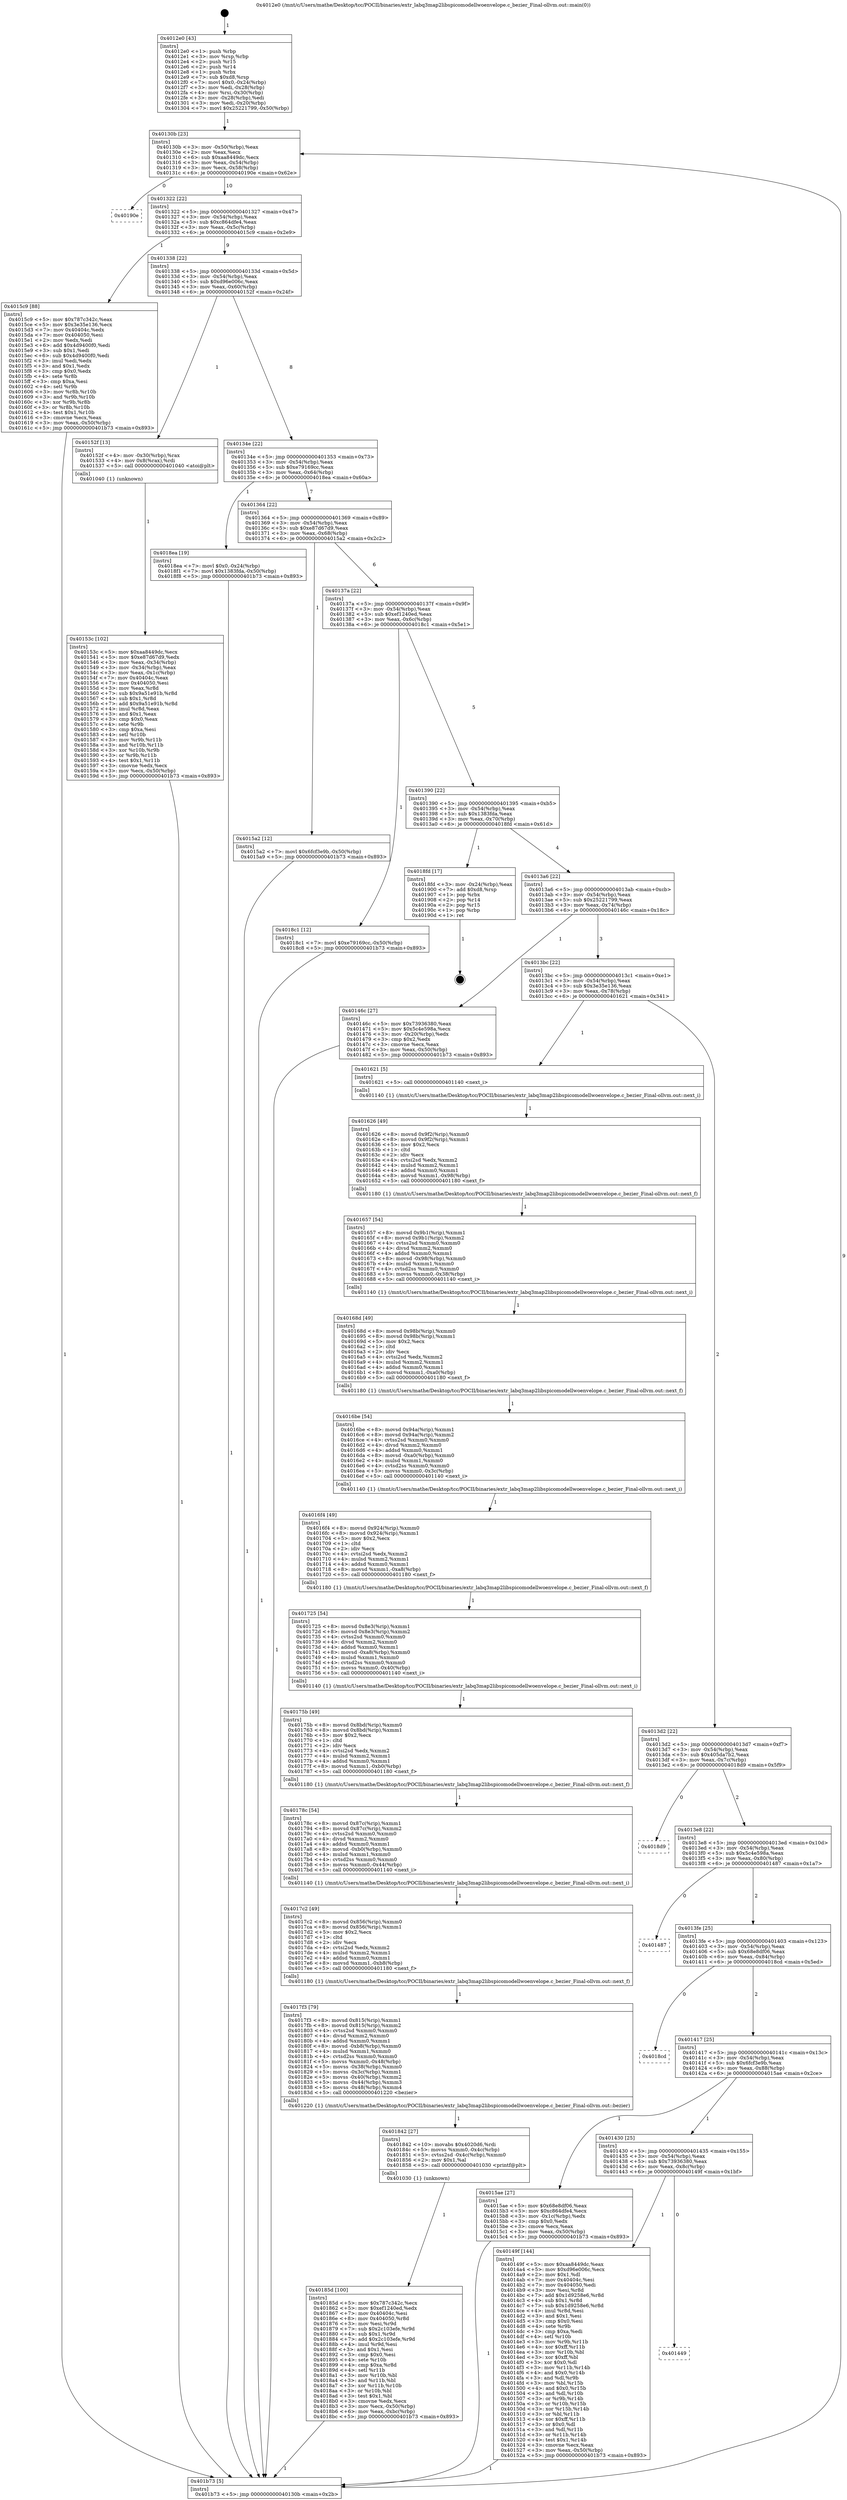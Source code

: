 digraph "0x4012e0" {
  label = "0x4012e0 (/mnt/c/Users/mathe/Desktop/tcc/POCII/binaries/extr_labq3map2libspicomodellwoenvelope.c_bezier_Final-ollvm.out::main(0))"
  labelloc = "t"
  node[shape=record]

  Entry [label="",width=0.3,height=0.3,shape=circle,fillcolor=black,style=filled]
  "0x40130b" [label="{
     0x40130b [23]\l
     | [instrs]\l
     &nbsp;&nbsp;0x40130b \<+3\>: mov -0x50(%rbp),%eax\l
     &nbsp;&nbsp;0x40130e \<+2\>: mov %eax,%ecx\l
     &nbsp;&nbsp;0x401310 \<+6\>: sub $0xaa8449dc,%ecx\l
     &nbsp;&nbsp;0x401316 \<+3\>: mov %eax,-0x54(%rbp)\l
     &nbsp;&nbsp;0x401319 \<+3\>: mov %ecx,-0x58(%rbp)\l
     &nbsp;&nbsp;0x40131c \<+6\>: je 000000000040190e \<main+0x62e\>\l
  }"]
  "0x40190e" [label="{
     0x40190e\l
  }", style=dashed]
  "0x401322" [label="{
     0x401322 [22]\l
     | [instrs]\l
     &nbsp;&nbsp;0x401322 \<+5\>: jmp 0000000000401327 \<main+0x47\>\l
     &nbsp;&nbsp;0x401327 \<+3\>: mov -0x54(%rbp),%eax\l
     &nbsp;&nbsp;0x40132a \<+5\>: sub $0xc864dfe4,%eax\l
     &nbsp;&nbsp;0x40132f \<+3\>: mov %eax,-0x5c(%rbp)\l
     &nbsp;&nbsp;0x401332 \<+6\>: je 00000000004015c9 \<main+0x2e9\>\l
  }"]
  Exit [label="",width=0.3,height=0.3,shape=circle,fillcolor=black,style=filled,peripheries=2]
  "0x4015c9" [label="{
     0x4015c9 [88]\l
     | [instrs]\l
     &nbsp;&nbsp;0x4015c9 \<+5\>: mov $0x787c342c,%eax\l
     &nbsp;&nbsp;0x4015ce \<+5\>: mov $0x3e35e136,%ecx\l
     &nbsp;&nbsp;0x4015d3 \<+7\>: mov 0x40404c,%edx\l
     &nbsp;&nbsp;0x4015da \<+7\>: mov 0x404050,%esi\l
     &nbsp;&nbsp;0x4015e1 \<+2\>: mov %edx,%edi\l
     &nbsp;&nbsp;0x4015e3 \<+6\>: add $0x4d9400f0,%edi\l
     &nbsp;&nbsp;0x4015e9 \<+3\>: sub $0x1,%edi\l
     &nbsp;&nbsp;0x4015ec \<+6\>: sub $0x4d9400f0,%edi\l
     &nbsp;&nbsp;0x4015f2 \<+3\>: imul %edi,%edx\l
     &nbsp;&nbsp;0x4015f5 \<+3\>: and $0x1,%edx\l
     &nbsp;&nbsp;0x4015f8 \<+3\>: cmp $0x0,%edx\l
     &nbsp;&nbsp;0x4015fb \<+4\>: sete %r8b\l
     &nbsp;&nbsp;0x4015ff \<+3\>: cmp $0xa,%esi\l
     &nbsp;&nbsp;0x401602 \<+4\>: setl %r9b\l
     &nbsp;&nbsp;0x401606 \<+3\>: mov %r8b,%r10b\l
     &nbsp;&nbsp;0x401609 \<+3\>: and %r9b,%r10b\l
     &nbsp;&nbsp;0x40160c \<+3\>: xor %r9b,%r8b\l
     &nbsp;&nbsp;0x40160f \<+3\>: or %r8b,%r10b\l
     &nbsp;&nbsp;0x401612 \<+4\>: test $0x1,%r10b\l
     &nbsp;&nbsp;0x401616 \<+3\>: cmovne %ecx,%eax\l
     &nbsp;&nbsp;0x401619 \<+3\>: mov %eax,-0x50(%rbp)\l
     &nbsp;&nbsp;0x40161c \<+5\>: jmp 0000000000401b73 \<main+0x893\>\l
  }"]
  "0x401338" [label="{
     0x401338 [22]\l
     | [instrs]\l
     &nbsp;&nbsp;0x401338 \<+5\>: jmp 000000000040133d \<main+0x5d\>\l
     &nbsp;&nbsp;0x40133d \<+3\>: mov -0x54(%rbp),%eax\l
     &nbsp;&nbsp;0x401340 \<+5\>: sub $0xd96e006c,%eax\l
     &nbsp;&nbsp;0x401345 \<+3\>: mov %eax,-0x60(%rbp)\l
     &nbsp;&nbsp;0x401348 \<+6\>: je 000000000040152f \<main+0x24f\>\l
  }"]
  "0x40185d" [label="{
     0x40185d [100]\l
     | [instrs]\l
     &nbsp;&nbsp;0x40185d \<+5\>: mov $0x787c342c,%ecx\l
     &nbsp;&nbsp;0x401862 \<+5\>: mov $0xef1240ed,%edx\l
     &nbsp;&nbsp;0x401867 \<+7\>: mov 0x40404c,%esi\l
     &nbsp;&nbsp;0x40186e \<+8\>: mov 0x404050,%r8d\l
     &nbsp;&nbsp;0x401876 \<+3\>: mov %esi,%r9d\l
     &nbsp;&nbsp;0x401879 \<+7\>: sub $0x2c103efe,%r9d\l
     &nbsp;&nbsp;0x401880 \<+4\>: sub $0x1,%r9d\l
     &nbsp;&nbsp;0x401884 \<+7\>: add $0x2c103efe,%r9d\l
     &nbsp;&nbsp;0x40188b \<+4\>: imul %r9d,%esi\l
     &nbsp;&nbsp;0x40188f \<+3\>: and $0x1,%esi\l
     &nbsp;&nbsp;0x401892 \<+3\>: cmp $0x0,%esi\l
     &nbsp;&nbsp;0x401895 \<+4\>: sete %r10b\l
     &nbsp;&nbsp;0x401899 \<+4\>: cmp $0xa,%r8d\l
     &nbsp;&nbsp;0x40189d \<+4\>: setl %r11b\l
     &nbsp;&nbsp;0x4018a1 \<+3\>: mov %r10b,%bl\l
     &nbsp;&nbsp;0x4018a4 \<+3\>: and %r11b,%bl\l
     &nbsp;&nbsp;0x4018a7 \<+3\>: xor %r11b,%r10b\l
     &nbsp;&nbsp;0x4018aa \<+3\>: or %r10b,%bl\l
     &nbsp;&nbsp;0x4018ad \<+3\>: test $0x1,%bl\l
     &nbsp;&nbsp;0x4018b0 \<+3\>: cmovne %edx,%ecx\l
     &nbsp;&nbsp;0x4018b3 \<+3\>: mov %ecx,-0x50(%rbp)\l
     &nbsp;&nbsp;0x4018b6 \<+6\>: mov %eax,-0xbc(%rbp)\l
     &nbsp;&nbsp;0x4018bc \<+5\>: jmp 0000000000401b73 \<main+0x893\>\l
  }"]
  "0x40152f" [label="{
     0x40152f [13]\l
     | [instrs]\l
     &nbsp;&nbsp;0x40152f \<+4\>: mov -0x30(%rbp),%rax\l
     &nbsp;&nbsp;0x401533 \<+4\>: mov 0x8(%rax),%rdi\l
     &nbsp;&nbsp;0x401537 \<+5\>: call 0000000000401040 \<atoi@plt\>\l
     | [calls]\l
     &nbsp;&nbsp;0x401040 \{1\} (unknown)\l
  }"]
  "0x40134e" [label="{
     0x40134e [22]\l
     | [instrs]\l
     &nbsp;&nbsp;0x40134e \<+5\>: jmp 0000000000401353 \<main+0x73\>\l
     &nbsp;&nbsp;0x401353 \<+3\>: mov -0x54(%rbp),%eax\l
     &nbsp;&nbsp;0x401356 \<+5\>: sub $0xe79169cc,%eax\l
     &nbsp;&nbsp;0x40135b \<+3\>: mov %eax,-0x64(%rbp)\l
     &nbsp;&nbsp;0x40135e \<+6\>: je 00000000004018ea \<main+0x60a\>\l
  }"]
  "0x401842" [label="{
     0x401842 [27]\l
     | [instrs]\l
     &nbsp;&nbsp;0x401842 \<+10\>: movabs $0x4020d6,%rdi\l
     &nbsp;&nbsp;0x40184c \<+5\>: movss %xmm0,-0x4c(%rbp)\l
     &nbsp;&nbsp;0x401851 \<+5\>: cvtss2sd -0x4c(%rbp),%xmm0\l
     &nbsp;&nbsp;0x401856 \<+2\>: mov $0x1,%al\l
     &nbsp;&nbsp;0x401858 \<+5\>: call 0000000000401030 \<printf@plt\>\l
     | [calls]\l
     &nbsp;&nbsp;0x401030 \{1\} (unknown)\l
  }"]
  "0x4018ea" [label="{
     0x4018ea [19]\l
     | [instrs]\l
     &nbsp;&nbsp;0x4018ea \<+7\>: movl $0x0,-0x24(%rbp)\l
     &nbsp;&nbsp;0x4018f1 \<+7\>: movl $0x1383fda,-0x50(%rbp)\l
     &nbsp;&nbsp;0x4018f8 \<+5\>: jmp 0000000000401b73 \<main+0x893\>\l
  }"]
  "0x401364" [label="{
     0x401364 [22]\l
     | [instrs]\l
     &nbsp;&nbsp;0x401364 \<+5\>: jmp 0000000000401369 \<main+0x89\>\l
     &nbsp;&nbsp;0x401369 \<+3\>: mov -0x54(%rbp),%eax\l
     &nbsp;&nbsp;0x40136c \<+5\>: sub $0xe87d67d9,%eax\l
     &nbsp;&nbsp;0x401371 \<+3\>: mov %eax,-0x68(%rbp)\l
     &nbsp;&nbsp;0x401374 \<+6\>: je 00000000004015a2 \<main+0x2c2\>\l
  }"]
  "0x4017f3" [label="{
     0x4017f3 [79]\l
     | [instrs]\l
     &nbsp;&nbsp;0x4017f3 \<+8\>: movsd 0x815(%rip),%xmm1\l
     &nbsp;&nbsp;0x4017fb \<+8\>: movsd 0x815(%rip),%xmm2\l
     &nbsp;&nbsp;0x401803 \<+4\>: cvtss2sd %xmm0,%xmm0\l
     &nbsp;&nbsp;0x401807 \<+4\>: divsd %xmm2,%xmm0\l
     &nbsp;&nbsp;0x40180b \<+4\>: addsd %xmm0,%xmm1\l
     &nbsp;&nbsp;0x40180f \<+8\>: movsd -0xb8(%rbp),%xmm0\l
     &nbsp;&nbsp;0x401817 \<+4\>: mulsd %xmm1,%xmm0\l
     &nbsp;&nbsp;0x40181b \<+4\>: cvtsd2ss %xmm0,%xmm0\l
     &nbsp;&nbsp;0x40181f \<+5\>: movss %xmm0,-0x48(%rbp)\l
     &nbsp;&nbsp;0x401824 \<+5\>: movss -0x38(%rbp),%xmm0\l
     &nbsp;&nbsp;0x401829 \<+5\>: movss -0x3c(%rbp),%xmm1\l
     &nbsp;&nbsp;0x40182e \<+5\>: movss -0x40(%rbp),%xmm2\l
     &nbsp;&nbsp;0x401833 \<+5\>: movss -0x44(%rbp),%xmm3\l
     &nbsp;&nbsp;0x401838 \<+5\>: movss -0x48(%rbp),%xmm4\l
     &nbsp;&nbsp;0x40183d \<+5\>: call 0000000000401220 \<bezier\>\l
     | [calls]\l
     &nbsp;&nbsp;0x401220 \{1\} (/mnt/c/Users/mathe/Desktop/tcc/POCII/binaries/extr_labq3map2libspicomodellwoenvelope.c_bezier_Final-ollvm.out::bezier)\l
  }"]
  "0x4015a2" [label="{
     0x4015a2 [12]\l
     | [instrs]\l
     &nbsp;&nbsp;0x4015a2 \<+7\>: movl $0x6fcf3e9b,-0x50(%rbp)\l
     &nbsp;&nbsp;0x4015a9 \<+5\>: jmp 0000000000401b73 \<main+0x893\>\l
  }"]
  "0x40137a" [label="{
     0x40137a [22]\l
     | [instrs]\l
     &nbsp;&nbsp;0x40137a \<+5\>: jmp 000000000040137f \<main+0x9f\>\l
     &nbsp;&nbsp;0x40137f \<+3\>: mov -0x54(%rbp),%eax\l
     &nbsp;&nbsp;0x401382 \<+5\>: sub $0xef1240ed,%eax\l
     &nbsp;&nbsp;0x401387 \<+3\>: mov %eax,-0x6c(%rbp)\l
     &nbsp;&nbsp;0x40138a \<+6\>: je 00000000004018c1 \<main+0x5e1\>\l
  }"]
  "0x4017c2" [label="{
     0x4017c2 [49]\l
     | [instrs]\l
     &nbsp;&nbsp;0x4017c2 \<+8\>: movsd 0x856(%rip),%xmm0\l
     &nbsp;&nbsp;0x4017ca \<+8\>: movsd 0x856(%rip),%xmm1\l
     &nbsp;&nbsp;0x4017d2 \<+5\>: mov $0x2,%ecx\l
     &nbsp;&nbsp;0x4017d7 \<+1\>: cltd\l
     &nbsp;&nbsp;0x4017d8 \<+2\>: idiv %ecx\l
     &nbsp;&nbsp;0x4017da \<+4\>: cvtsi2sd %edx,%xmm2\l
     &nbsp;&nbsp;0x4017de \<+4\>: mulsd %xmm2,%xmm1\l
     &nbsp;&nbsp;0x4017e2 \<+4\>: addsd %xmm0,%xmm1\l
     &nbsp;&nbsp;0x4017e6 \<+8\>: movsd %xmm1,-0xb8(%rbp)\l
     &nbsp;&nbsp;0x4017ee \<+5\>: call 0000000000401180 \<next_f\>\l
     | [calls]\l
     &nbsp;&nbsp;0x401180 \{1\} (/mnt/c/Users/mathe/Desktop/tcc/POCII/binaries/extr_labq3map2libspicomodellwoenvelope.c_bezier_Final-ollvm.out::next_f)\l
  }"]
  "0x4018c1" [label="{
     0x4018c1 [12]\l
     | [instrs]\l
     &nbsp;&nbsp;0x4018c1 \<+7\>: movl $0xe79169cc,-0x50(%rbp)\l
     &nbsp;&nbsp;0x4018c8 \<+5\>: jmp 0000000000401b73 \<main+0x893\>\l
  }"]
  "0x401390" [label="{
     0x401390 [22]\l
     | [instrs]\l
     &nbsp;&nbsp;0x401390 \<+5\>: jmp 0000000000401395 \<main+0xb5\>\l
     &nbsp;&nbsp;0x401395 \<+3\>: mov -0x54(%rbp),%eax\l
     &nbsp;&nbsp;0x401398 \<+5\>: sub $0x1383fda,%eax\l
     &nbsp;&nbsp;0x40139d \<+3\>: mov %eax,-0x70(%rbp)\l
     &nbsp;&nbsp;0x4013a0 \<+6\>: je 00000000004018fd \<main+0x61d\>\l
  }"]
  "0x40178c" [label="{
     0x40178c [54]\l
     | [instrs]\l
     &nbsp;&nbsp;0x40178c \<+8\>: movsd 0x87c(%rip),%xmm1\l
     &nbsp;&nbsp;0x401794 \<+8\>: movsd 0x87c(%rip),%xmm2\l
     &nbsp;&nbsp;0x40179c \<+4\>: cvtss2sd %xmm0,%xmm0\l
     &nbsp;&nbsp;0x4017a0 \<+4\>: divsd %xmm2,%xmm0\l
     &nbsp;&nbsp;0x4017a4 \<+4\>: addsd %xmm0,%xmm1\l
     &nbsp;&nbsp;0x4017a8 \<+8\>: movsd -0xb0(%rbp),%xmm0\l
     &nbsp;&nbsp;0x4017b0 \<+4\>: mulsd %xmm1,%xmm0\l
     &nbsp;&nbsp;0x4017b4 \<+4\>: cvtsd2ss %xmm0,%xmm0\l
     &nbsp;&nbsp;0x4017b8 \<+5\>: movss %xmm0,-0x44(%rbp)\l
     &nbsp;&nbsp;0x4017bd \<+5\>: call 0000000000401140 \<next_i\>\l
     | [calls]\l
     &nbsp;&nbsp;0x401140 \{1\} (/mnt/c/Users/mathe/Desktop/tcc/POCII/binaries/extr_labq3map2libspicomodellwoenvelope.c_bezier_Final-ollvm.out::next_i)\l
  }"]
  "0x4018fd" [label="{
     0x4018fd [17]\l
     | [instrs]\l
     &nbsp;&nbsp;0x4018fd \<+3\>: mov -0x24(%rbp),%eax\l
     &nbsp;&nbsp;0x401900 \<+7\>: add $0xd8,%rsp\l
     &nbsp;&nbsp;0x401907 \<+1\>: pop %rbx\l
     &nbsp;&nbsp;0x401908 \<+2\>: pop %r14\l
     &nbsp;&nbsp;0x40190a \<+2\>: pop %r15\l
     &nbsp;&nbsp;0x40190c \<+1\>: pop %rbp\l
     &nbsp;&nbsp;0x40190d \<+1\>: ret\l
  }"]
  "0x4013a6" [label="{
     0x4013a6 [22]\l
     | [instrs]\l
     &nbsp;&nbsp;0x4013a6 \<+5\>: jmp 00000000004013ab \<main+0xcb\>\l
     &nbsp;&nbsp;0x4013ab \<+3\>: mov -0x54(%rbp),%eax\l
     &nbsp;&nbsp;0x4013ae \<+5\>: sub $0x25221799,%eax\l
     &nbsp;&nbsp;0x4013b3 \<+3\>: mov %eax,-0x74(%rbp)\l
     &nbsp;&nbsp;0x4013b6 \<+6\>: je 000000000040146c \<main+0x18c\>\l
  }"]
  "0x40175b" [label="{
     0x40175b [49]\l
     | [instrs]\l
     &nbsp;&nbsp;0x40175b \<+8\>: movsd 0x8bd(%rip),%xmm0\l
     &nbsp;&nbsp;0x401763 \<+8\>: movsd 0x8bd(%rip),%xmm1\l
     &nbsp;&nbsp;0x40176b \<+5\>: mov $0x2,%ecx\l
     &nbsp;&nbsp;0x401770 \<+1\>: cltd\l
     &nbsp;&nbsp;0x401771 \<+2\>: idiv %ecx\l
     &nbsp;&nbsp;0x401773 \<+4\>: cvtsi2sd %edx,%xmm2\l
     &nbsp;&nbsp;0x401777 \<+4\>: mulsd %xmm2,%xmm1\l
     &nbsp;&nbsp;0x40177b \<+4\>: addsd %xmm0,%xmm1\l
     &nbsp;&nbsp;0x40177f \<+8\>: movsd %xmm1,-0xb0(%rbp)\l
     &nbsp;&nbsp;0x401787 \<+5\>: call 0000000000401180 \<next_f\>\l
     | [calls]\l
     &nbsp;&nbsp;0x401180 \{1\} (/mnt/c/Users/mathe/Desktop/tcc/POCII/binaries/extr_labq3map2libspicomodellwoenvelope.c_bezier_Final-ollvm.out::next_f)\l
  }"]
  "0x40146c" [label="{
     0x40146c [27]\l
     | [instrs]\l
     &nbsp;&nbsp;0x40146c \<+5\>: mov $0x73936380,%eax\l
     &nbsp;&nbsp;0x401471 \<+5\>: mov $0x5c4e598a,%ecx\l
     &nbsp;&nbsp;0x401476 \<+3\>: mov -0x20(%rbp),%edx\l
     &nbsp;&nbsp;0x401479 \<+3\>: cmp $0x2,%edx\l
     &nbsp;&nbsp;0x40147c \<+3\>: cmovne %ecx,%eax\l
     &nbsp;&nbsp;0x40147f \<+3\>: mov %eax,-0x50(%rbp)\l
     &nbsp;&nbsp;0x401482 \<+5\>: jmp 0000000000401b73 \<main+0x893\>\l
  }"]
  "0x4013bc" [label="{
     0x4013bc [22]\l
     | [instrs]\l
     &nbsp;&nbsp;0x4013bc \<+5\>: jmp 00000000004013c1 \<main+0xe1\>\l
     &nbsp;&nbsp;0x4013c1 \<+3\>: mov -0x54(%rbp),%eax\l
     &nbsp;&nbsp;0x4013c4 \<+5\>: sub $0x3e35e136,%eax\l
     &nbsp;&nbsp;0x4013c9 \<+3\>: mov %eax,-0x78(%rbp)\l
     &nbsp;&nbsp;0x4013cc \<+6\>: je 0000000000401621 \<main+0x341\>\l
  }"]
  "0x401b73" [label="{
     0x401b73 [5]\l
     | [instrs]\l
     &nbsp;&nbsp;0x401b73 \<+5\>: jmp 000000000040130b \<main+0x2b\>\l
  }"]
  "0x4012e0" [label="{
     0x4012e0 [43]\l
     | [instrs]\l
     &nbsp;&nbsp;0x4012e0 \<+1\>: push %rbp\l
     &nbsp;&nbsp;0x4012e1 \<+3\>: mov %rsp,%rbp\l
     &nbsp;&nbsp;0x4012e4 \<+2\>: push %r15\l
     &nbsp;&nbsp;0x4012e6 \<+2\>: push %r14\l
     &nbsp;&nbsp;0x4012e8 \<+1\>: push %rbx\l
     &nbsp;&nbsp;0x4012e9 \<+7\>: sub $0xd8,%rsp\l
     &nbsp;&nbsp;0x4012f0 \<+7\>: movl $0x0,-0x24(%rbp)\l
     &nbsp;&nbsp;0x4012f7 \<+3\>: mov %edi,-0x28(%rbp)\l
     &nbsp;&nbsp;0x4012fa \<+4\>: mov %rsi,-0x30(%rbp)\l
     &nbsp;&nbsp;0x4012fe \<+3\>: mov -0x28(%rbp),%edi\l
     &nbsp;&nbsp;0x401301 \<+3\>: mov %edi,-0x20(%rbp)\l
     &nbsp;&nbsp;0x401304 \<+7\>: movl $0x25221799,-0x50(%rbp)\l
  }"]
  "0x401725" [label="{
     0x401725 [54]\l
     | [instrs]\l
     &nbsp;&nbsp;0x401725 \<+8\>: movsd 0x8e3(%rip),%xmm1\l
     &nbsp;&nbsp;0x40172d \<+8\>: movsd 0x8e3(%rip),%xmm2\l
     &nbsp;&nbsp;0x401735 \<+4\>: cvtss2sd %xmm0,%xmm0\l
     &nbsp;&nbsp;0x401739 \<+4\>: divsd %xmm2,%xmm0\l
     &nbsp;&nbsp;0x40173d \<+4\>: addsd %xmm0,%xmm1\l
     &nbsp;&nbsp;0x401741 \<+8\>: movsd -0xa8(%rbp),%xmm0\l
     &nbsp;&nbsp;0x401749 \<+4\>: mulsd %xmm1,%xmm0\l
     &nbsp;&nbsp;0x40174d \<+4\>: cvtsd2ss %xmm0,%xmm0\l
     &nbsp;&nbsp;0x401751 \<+5\>: movss %xmm0,-0x40(%rbp)\l
     &nbsp;&nbsp;0x401756 \<+5\>: call 0000000000401140 \<next_i\>\l
     | [calls]\l
     &nbsp;&nbsp;0x401140 \{1\} (/mnt/c/Users/mathe/Desktop/tcc/POCII/binaries/extr_labq3map2libspicomodellwoenvelope.c_bezier_Final-ollvm.out::next_i)\l
  }"]
  "0x401621" [label="{
     0x401621 [5]\l
     | [instrs]\l
     &nbsp;&nbsp;0x401621 \<+5\>: call 0000000000401140 \<next_i\>\l
     | [calls]\l
     &nbsp;&nbsp;0x401140 \{1\} (/mnt/c/Users/mathe/Desktop/tcc/POCII/binaries/extr_labq3map2libspicomodellwoenvelope.c_bezier_Final-ollvm.out::next_i)\l
  }"]
  "0x4013d2" [label="{
     0x4013d2 [22]\l
     | [instrs]\l
     &nbsp;&nbsp;0x4013d2 \<+5\>: jmp 00000000004013d7 \<main+0xf7\>\l
     &nbsp;&nbsp;0x4013d7 \<+3\>: mov -0x54(%rbp),%eax\l
     &nbsp;&nbsp;0x4013da \<+5\>: sub $0x405da7b2,%eax\l
     &nbsp;&nbsp;0x4013df \<+3\>: mov %eax,-0x7c(%rbp)\l
     &nbsp;&nbsp;0x4013e2 \<+6\>: je 00000000004018d9 \<main+0x5f9\>\l
  }"]
  "0x4016f4" [label="{
     0x4016f4 [49]\l
     | [instrs]\l
     &nbsp;&nbsp;0x4016f4 \<+8\>: movsd 0x924(%rip),%xmm0\l
     &nbsp;&nbsp;0x4016fc \<+8\>: movsd 0x924(%rip),%xmm1\l
     &nbsp;&nbsp;0x401704 \<+5\>: mov $0x2,%ecx\l
     &nbsp;&nbsp;0x401709 \<+1\>: cltd\l
     &nbsp;&nbsp;0x40170a \<+2\>: idiv %ecx\l
     &nbsp;&nbsp;0x40170c \<+4\>: cvtsi2sd %edx,%xmm2\l
     &nbsp;&nbsp;0x401710 \<+4\>: mulsd %xmm2,%xmm1\l
     &nbsp;&nbsp;0x401714 \<+4\>: addsd %xmm0,%xmm1\l
     &nbsp;&nbsp;0x401718 \<+8\>: movsd %xmm1,-0xa8(%rbp)\l
     &nbsp;&nbsp;0x401720 \<+5\>: call 0000000000401180 \<next_f\>\l
     | [calls]\l
     &nbsp;&nbsp;0x401180 \{1\} (/mnt/c/Users/mathe/Desktop/tcc/POCII/binaries/extr_labq3map2libspicomodellwoenvelope.c_bezier_Final-ollvm.out::next_f)\l
  }"]
  "0x4018d9" [label="{
     0x4018d9\l
  }", style=dashed]
  "0x4013e8" [label="{
     0x4013e8 [22]\l
     | [instrs]\l
     &nbsp;&nbsp;0x4013e8 \<+5\>: jmp 00000000004013ed \<main+0x10d\>\l
     &nbsp;&nbsp;0x4013ed \<+3\>: mov -0x54(%rbp),%eax\l
     &nbsp;&nbsp;0x4013f0 \<+5\>: sub $0x5c4e598a,%eax\l
     &nbsp;&nbsp;0x4013f5 \<+3\>: mov %eax,-0x80(%rbp)\l
     &nbsp;&nbsp;0x4013f8 \<+6\>: je 0000000000401487 \<main+0x1a7\>\l
  }"]
  "0x4016be" [label="{
     0x4016be [54]\l
     | [instrs]\l
     &nbsp;&nbsp;0x4016be \<+8\>: movsd 0x94a(%rip),%xmm1\l
     &nbsp;&nbsp;0x4016c6 \<+8\>: movsd 0x94a(%rip),%xmm2\l
     &nbsp;&nbsp;0x4016ce \<+4\>: cvtss2sd %xmm0,%xmm0\l
     &nbsp;&nbsp;0x4016d2 \<+4\>: divsd %xmm2,%xmm0\l
     &nbsp;&nbsp;0x4016d6 \<+4\>: addsd %xmm0,%xmm1\l
     &nbsp;&nbsp;0x4016da \<+8\>: movsd -0xa0(%rbp),%xmm0\l
     &nbsp;&nbsp;0x4016e2 \<+4\>: mulsd %xmm1,%xmm0\l
     &nbsp;&nbsp;0x4016e6 \<+4\>: cvtsd2ss %xmm0,%xmm0\l
     &nbsp;&nbsp;0x4016ea \<+5\>: movss %xmm0,-0x3c(%rbp)\l
     &nbsp;&nbsp;0x4016ef \<+5\>: call 0000000000401140 \<next_i\>\l
     | [calls]\l
     &nbsp;&nbsp;0x401140 \{1\} (/mnt/c/Users/mathe/Desktop/tcc/POCII/binaries/extr_labq3map2libspicomodellwoenvelope.c_bezier_Final-ollvm.out::next_i)\l
  }"]
  "0x401487" [label="{
     0x401487\l
  }", style=dashed]
  "0x4013fe" [label="{
     0x4013fe [25]\l
     | [instrs]\l
     &nbsp;&nbsp;0x4013fe \<+5\>: jmp 0000000000401403 \<main+0x123\>\l
     &nbsp;&nbsp;0x401403 \<+3\>: mov -0x54(%rbp),%eax\l
     &nbsp;&nbsp;0x401406 \<+5\>: sub $0x68e8df06,%eax\l
     &nbsp;&nbsp;0x40140b \<+6\>: mov %eax,-0x84(%rbp)\l
     &nbsp;&nbsp;0x401411 \<+6\>: je 00000000004018cd \<main+0x5ed\>\l
  }"]
  "0x40168d" [label="{
     0x40168d [49]\l
     | [instrs]\l
     &nbsp;&nbsp;0x40168d \<+8\>: movsd 0x98b(%rip),%xmm0\l
     &nbsp;&nbsp;0x401695 \<+8\>: movsd 0x98b(%rip),%xmm1\l
     &nbsp;&nbsp;0x40169d \<+5\>: mov $0x2,%ecx\l
     &nbsp;&nbsp;0x4016a2 \<+1\>: cltd\l
     &nbsp;&nbsp;0x4016a3 \<+2\>: idiv %ecx\l
     &nbsp;&nbsp;0x4016a5 \<+4\>: cvtsi2sd %edx,%xmm2\l
     &nbsp;&nbsp;0x4016a9 \<+4\>: mulsd %xmm2,%xmm1\l
     &nbsp;&nbsp;0x4016ad \<+4\>: addsd %xmm0,%xmm1\l
     &nbsp;&nbsp;0x4016b1 \<+8\>: movsd %xmm1,-0xa0(%rbp)\l
     &nbsp;&nbsp;0x4016b9 \<+5\>: call 0000000000401180 \<next_f\>\l
     | [calls]\l
     &nbsp;&nbsp;0x401180 \{1\} (/mnt/c/Users/mathe/Desktop/tcc/POCII/binaries/extr_labq3map2libspicomodellwoenvelope.c_bezier_Final-ollvm.out::next_f)\l
  }"]
  "0x4018cd" [label="{
     0x4018cd\l
  }", style=dashed]
  "0x401417" [label="{
     0x401417 [25]\l
     | [instrs]\l
     &nbsp;&nbsp;0x401417 \<+5\>: jmp 000000000040141c \<main+0x13c\>\l
     &nbsp;&nbsp;0x40141c \<+3\>: mov -0x54(%rbp),%eax\l
     &nbsp;&nbsp;0x40141f \<+5\>: sub $0x6fcf3e9b,%eax\l
     &nbsp;&nbsp;0x401424 \<+6\>: mov %eax,-0x88(%rbp)\l
     &nbsp;&nbsp;0x40142a \<+6\>: je 00000000004015ae \<main+0x2ce\>\l
  }"]
  "0x401657" [label="{
     0x401657 [54]\l
     | [instrs]\l
     &nbsp;&nbsp;0x401657 \<+8\>: movsd 0x9b1(%rip),%xmm1\l
     &nbsp;&nbsp;0x40165f \<+8\>: movsd 0x9b1(%rip),%xmm2\l
     &nbsp;&nbsp;0x401667 \<+4\>: cvtss2sd %xmm0,%xmm0\l
     &nbsp;&nbsp;0x40166b \<+4\>: divsd %xmm2,%xmm0\l
     &nbsp;&nbsp;0x40166f \<+4\>: addsd %xmm0,%xmm1\l
     &nbsp;&nbsp;0x401673 \<+8\>: movsd -0x98(%rbp),%xmm0\l
     &nbsp;&nbsp;0x40167b \<+4\>: mulsd %xmm1,%xmm0\l
     &nbsp;&nbsp;0x40167f \<+4\>: cvtsd2ss %xmm0,%xmm0\l
     &nbsp;&nbsp;0x401683 \<+5\>: movss %xmm0,-0x38(%rbp)\l
     &nbsp;&nbsp;0x401688 \<+5\>: call 0000000000401140 \<next_i\>\l
     | [calls]\l
     &nbsp;&nbsp;0x401140 \{1\} (/mnt/c/Users/mathe/Desktop/tcc/POCII/binaries/extr_labq3map2libspicomodellwoenvelope.c_bezier_Final-ollvm.out::next_i)\l
  }"]
  "0x4015ae" [label="{
     0x4015ae [27]\l
     | [instrs]\l
     &nbsp;&nbsp;0x4015ae \<+5\>: mov $0x68e8df06,%eax\l
     &nbsp;&nbsp;0x4015b3 \<+5\>: mov $0xc864dfe4,%ecx\l
     &nbsp;&nbsp;0x4015b8 \<+3\>: mov -0x1c(%rbp),%edx\l
     &nbsp;&nbsp;0x4015bb \<+3\>: cmp $0x0,%edx\l
     &nbsp;&nbsp;0x4015be \<+3\>: cmove %ecx,%eax\l
     &nbsp;&nbsp;0x4015c1 \<+3\>: mov %eax,-0x50(%rbp)\l
     &nbsp;&nbsp;0x4015c4 \<+5\>: jmp 0000000000401b73 \<main+0x893\>\l
  }"]
  "0x401430" [label="{
     0x401430 [25]\l
     | [instrs]\l
     &nbsp;&nbsp;0x401430 \<+5\>: jmp 0000000000401435 \<main+0x155\>\l
     &nbsp;&nbsp;0x401435 \<+3\>: mov -0x54(%rbp),%eax\l
     &nbsp;&nbsp;0x401438 \<+5\>: sub $0x73936380,%eax\l
     &nbsp;&nbsp;0x40143d \<+6\>: mov %eax,-0x8c(%rbp)\l
     &nbsp;&nbsp;0x401443 \<+6\>: je 000000000040149f \<main+0x1bf\>\l
  }"]
  "0x401626" [label="{
     0x401626 [49]\l
     | [instrs]\l
     &nbsp;&nbsp;0x401626 \<+8\>: movsd 0x9f2(%rip),%xmm0\l
     &nbsp;&nbsp;0x40162e \<+8\>: movsd 0x9f2(%rip),%xmm1\l
     &nbsp;&nbsp;0x401636 \<+5\>: mov $0x2,%ecx\l
     &nbsp;&nbsp;0x40163b \<+1\>: cltd\l
     &nbsp;&nbsp;0x40163c \<+2\>: idiv %ecx\l
     &nbsp;&nbsp;0x40163e \<+4\>: cvtsi2sd %edx,%xmm2\l
     &nbsp;&nbsp;0x401642 \<+4\>: mulsd %xmm2,%xmm1\l
     &nbsp;&nbsp;0x401646 \<+4\>: addsd %xmm0,%xmm1\l
     &nbsp;&nbsp;0x40164a \<+8\>: movsd %xmm1,-0x98(%rbp)\l
     &nbsp;&nbsp;0x401652 \<+5\>: call 0000000000401180 \<next_f\>\l
     | [calls]\l
     &nbsp;&nbsp;0x401180 \{1\} (/mnt/c/Users/mathe/Desktop/tcc/POCII/binaries/extr_labq3map2libspicomodellwoenvelope.c_bezier_Final-ollvm.out::next_f)\l
  }"]
  "0x40149f" [label="{
     0x40149f [144]\l
     | [instrs]\l
     &nbsp;&nbsp;0x40149f \<+5\>: mov $0xaa8449dc,%eax\l
     &nbsp;&nbsp;0x4014a4 \<+5\>: mov $0xd96e006c,%ecx\l
     &nbsp;&nbsp;0x4014a9 \<+2\>: mov $0x1,%dl\l
     &nbsp;&nbsp;0x4014ab \<+7\>: mov 0x40404c,%esi\l
     &nbsp;&nbsp;0x4014b2 \<+7\>: mov 0x404050,%edi\l
     &nbsp;&nbsp;0x4014b9 \<+3\>: mov %esi,%r8d\l
     &nbsp;&nbsp;0x4014bc \<+7\>: add $0x1d9258e6,%r8d\l
     &nbsp;&nbsp;0x4014c3 \<+4\>: sub $0x1,%r8d\l
     &nbsp;&nbsp;0x4014c7 \<+7\>: sub $0x1d9258e6,%r8d\l
     &nbsp;&nbsp;0x4014ce \<+4\>: imul %r8d,%esi\l
     &nbsp;&nbsp;0x4014d2 \<+3\>: and $0x1,%esi\l
     &nbsp;&nbsp;0x4014d5 \<+3\>: cmp $0x0,%esi\l
     &nbsp;&nbsp;0x4014d8 \<+4\>: sete %r9b\l
     &nbsp;&nbsp;0x4014dc \<+3\>: cmp $0xa,%edi\l
     &nbsp;&nbsp;0x4014df \<+4\>: setl %r10b\l
     &nbsp;&nbsp;0x4014e3 \<+3\>: mov %r9b,%r11b\l
     &nbsp;&nbsp;0x4014e6 \<+4\>: xor $0xff,%r11b\l
     &nbsp;&nbsp;0x4014ea \<+3\>: mov %r10b,%bl\l
     &nbsp;&nbsp;0x4014ed \<+3\>: xor $0xff,%bl\l
     &nbsp;&nbsp;0x4014f0 \<+3\>: xor $0x0,%dl\l
     &nbsp;&nbsp;0x4014f3 \<+3\>: mov %r11b,%r14b\l
     &nbsp;&nbsp;0x4014f6 \<+4\>: and $0x0,%r14b\l
     &nbsp;&nbsp;0x4014fa \<+3\>: and %dl,%r9b\l
     &nbsp;&nbsp;0x4014fd \<+3\>: mov %bl,%r15b\l
     &nbsp;&nbsp;0x401500 \<+4\>: and $0x0,%r15b\l
     &nbsp;&nbsp;0x401504 \<+3\>: and %dl,%r10b\l
     &nbsp;&nbsp;0x401507 \<+3\>: or %r9b,%r14b\l
     &nbsp;&nbsp;0x40150a \<+3\>: or %r10b,%r15b\l
     &nbsp;&nbsp;0x40150d \<+3\>: xor %r15b,%r14b\l
     &nbsp;&nbsp;0x401510 \<+3\>: or %bl,%r11b\l
     &nbsp;&nbsp;0x401513 \<+4\>: xor $0xff,%r11b\l
     &nbsp;&nbsp;0x401517 \<+3\>: or $0x0,%dl\l
     &nbsp;&nbsp;0x40151a \<+3\>: and %dl,%r11b\l
     &nbsp;&nbsp;0x40151d \<+3\>: or %r11b,%r14b\l
     &nbsp;&nbsp;0x401520 \<+4\>: test $0x1,%r14b\l
     &nbsp;&nbsp;0x401524 \<+3\>: cmovne %ecx,%eax\l
     &nbsp;&nbsp;0x401527 \<+3\>: mov %eax,-0x50(%rbp)\l
     &nbsp;&nbsp;0x40152a \<+5\>: jmp 0000000000401b73 \<main+0x893\>\l
  }"]
  "0x401449" [label="{
     0x401449\l
  }", style=dashed]
  "0x40153c" [label="{
     0x40153c [102]\l
     | [instrs]\l
     &nbsp;&nbsp;0x40153c \<+5\>: mov $0xaa8449dc,%ecx\l
     &nbsp;&nbsp;0x401541 \<+5\>: mov $0xe87d67d9,%edx\l
     &nbsp;&nbsp;0x401546 \<+3\>: mov %eax,-0x34(%rbp)\l
     &nbsp;&nbsp;0x401549 \<+3\>: mov -0x34(%rbp),%eax\l
     &nbsp;&nbsp;0x40154c \<+3\>: mov %eax,-0x1c(%rbp)\l
     &nbsp;&nbsp;0x40154f \<+7\>: mov 0x40404c,%eax\l
     &nbsp;&nbsp;0x401556 \<+7\>: mov 0x404050,%esi\l
     &nbsp;&nbsp;0x40155d \<+3\>: mov %eax,%r8d\l
     &nbsp;&nbsp;0x401560 \<+7\>: sub $0x9a51e91b,%r8d\l
     &nbsp;&nbsp;0x401567 \<+4\>: sub $0x1,%r8d\l
     &nbsp;&nbsp;0x40156b \<+7\>: add $0x9a51e91b,%r8d\l
     &nbsp;&nbsp;0x401572 \<+4\>: imul %r8d,%eax\l
     &nbsp;&nbsp;0x401576 \<+3\>: and $0x1,%eax\l
     &nbsp;&nbsp;0x401579 \<+3\>: cmp $0x0,%eax\l
     &nbsp;&nbsp;0x40157c \<+4\>: sete %r9b\l
     &nbsp;&nbsp;0x401580 \<+3\>: cmp $0xa,%esi\l
     &nbsp;&nbsp;0x401583 \<+4\>: setl %r10b\l
     &nbsp;&nbsp;0x401587 \<+3\>: mov %r9b,%r11b\l
     &nbsp;&nbsp;0x40158a \<+3\>: and %r10b,%r11b\l
     &nbsp;&nbsp;0x40158d \<+3\>: xor %r10b,%r9b\l
     &nbsp;&nbsp;0x401590 \<+3\>: or %r9b,%r11b\l
     &nbsp;&nbsp;0x401593 \<+4\>: test $0x1,%r11b\l
     &nbsp;&nbsp;0x401597 \<+3\>: cmovne %edx,%ecx\l
     &nbsp;&nbsp;0x40159a \<+3\>: mov %ecx,-0x50(%rbp)\l
     &nbsp;&nbsp;0x40159d \<+5\>: jmp 0000000000401b73 \<main+0x893\>\l
  }"]
  Entry -> "0x4012e0" [label=" 1"]
  "0x40130b" -> "0x40190e" [label=" 0"]
  "0x40130b" -> "0x401322" [label=" 10"]
  "0x4018fd" -> Exit [label=" 1"]
  "0x401322" -> "0x4015c9" [label=" 1"]
  "0x401322" -> "0x401338" [label=" 9"]
  "0x4018ea" -> "0x401b73" [label=" 1"]
  "0x401338" -> "0x40152f" [label=" 1"]
  "0x401338" -> "0x40134e" [label=" 8"]
  "0x4018c1" -> "0x401b73" [label=" 1"]
  "0x40134e" -> "0x4018ea" [label=" 1"]
  "0x40134e" -> "0x401364" [label=" 7"]
  "0x40185d" -> "0x401b73" [label=" 1"]
  "0x401364" -> "0x4015a2" [label=" 1"]
  "0x401364" -> "0x40137a" [label=" 6"]
  "0x401842" -> "0x40185d" [label=" 1"]
  "0x40137a" -> "0x4018c1" [label=" 1"]
  "0x40137a" -> "0x401390" [label=" 5"]
  "0x4017f3" -> "0x401842" [label=" 1"]
  "0x401390" -> "0x4018fd" [label=" 1"]
  "0x401390" -> "0x4013a6" [label=" 4"]
  "0x4017c2" -> "0x4017f3" [label=" 1"]
  "0x4013a6" -> "0x40146c" [label=" 1"]
  "0x4013a6" -> "0x4013bc" [label=" 3"]
  "0x40146c" -> "0x401b73" [label=" 1"]
  "0x4012e0" -> "0x40130b" [label=" 1"]
  "0x401b73" -> "0x40130b" [label=" 9"]
  "0x40178c" -> "0x4017c2" [label=" 1"]
  "0x4013bc" -> "0x401621" [label=" 1"]
  "0x4013bc" -> "0x4013d2" [label=" 2"]
  "0x40175b" -> "0x40178c" [label=" 1"]
  "0x4013d2" -> "0x4018d9" [label=" 0"]
  "0x4013d2" -> "0x4013e8" [label=" 2"]
  "0x401725" -> "0x40175b" [label=" 1"]
  "0x4013e8" -> "0x401487" [label=" 0"]
  "0x4013e8" -> "0x4013fe" [label=" 2"]
  "0x4016f4" -> "0x401725" [label=" 1"]
  "0x4013fe" -> "0x4018cd" [label=" 0"]
  "0x4013fe" -> "0x401417" [label=" 2"]
  "0x4016be" -> "0x4016f4" [label=" 1"]
  "0x401417" -> "0x4015ae" [label=" 1"]
  "0x401417" -> "0x401430" [label=" 1"]
  "0x40168d" -> "0x4016be" [label=" 1"]
  "0x401430" -> "0x40149f" [label=" 1"]
  "0x401430" -> "0x401449" [label=" 0"]
  "0x40149f" -> "0x401b73" [label=" 1"]
  "0x40152f" -> "0x40153c" [label=" 1"]
  "0x40153c" -> "0x401b73" [label=" 1"]
  "0x4015a2" -> "0x401b73" [label=" 1"]
  "0x4015ae" -> "0x401b73" [label=" 1"]
  "0x4015c9" -> "0x401b73" [label=" 1"]
  "0x401621" -> "0x401626" [label=" 1"]
  "0x401626" -> "0x401657" [label=" 1"]
  "0x401657" -> "0x40168d" [label=" 1"]
}
